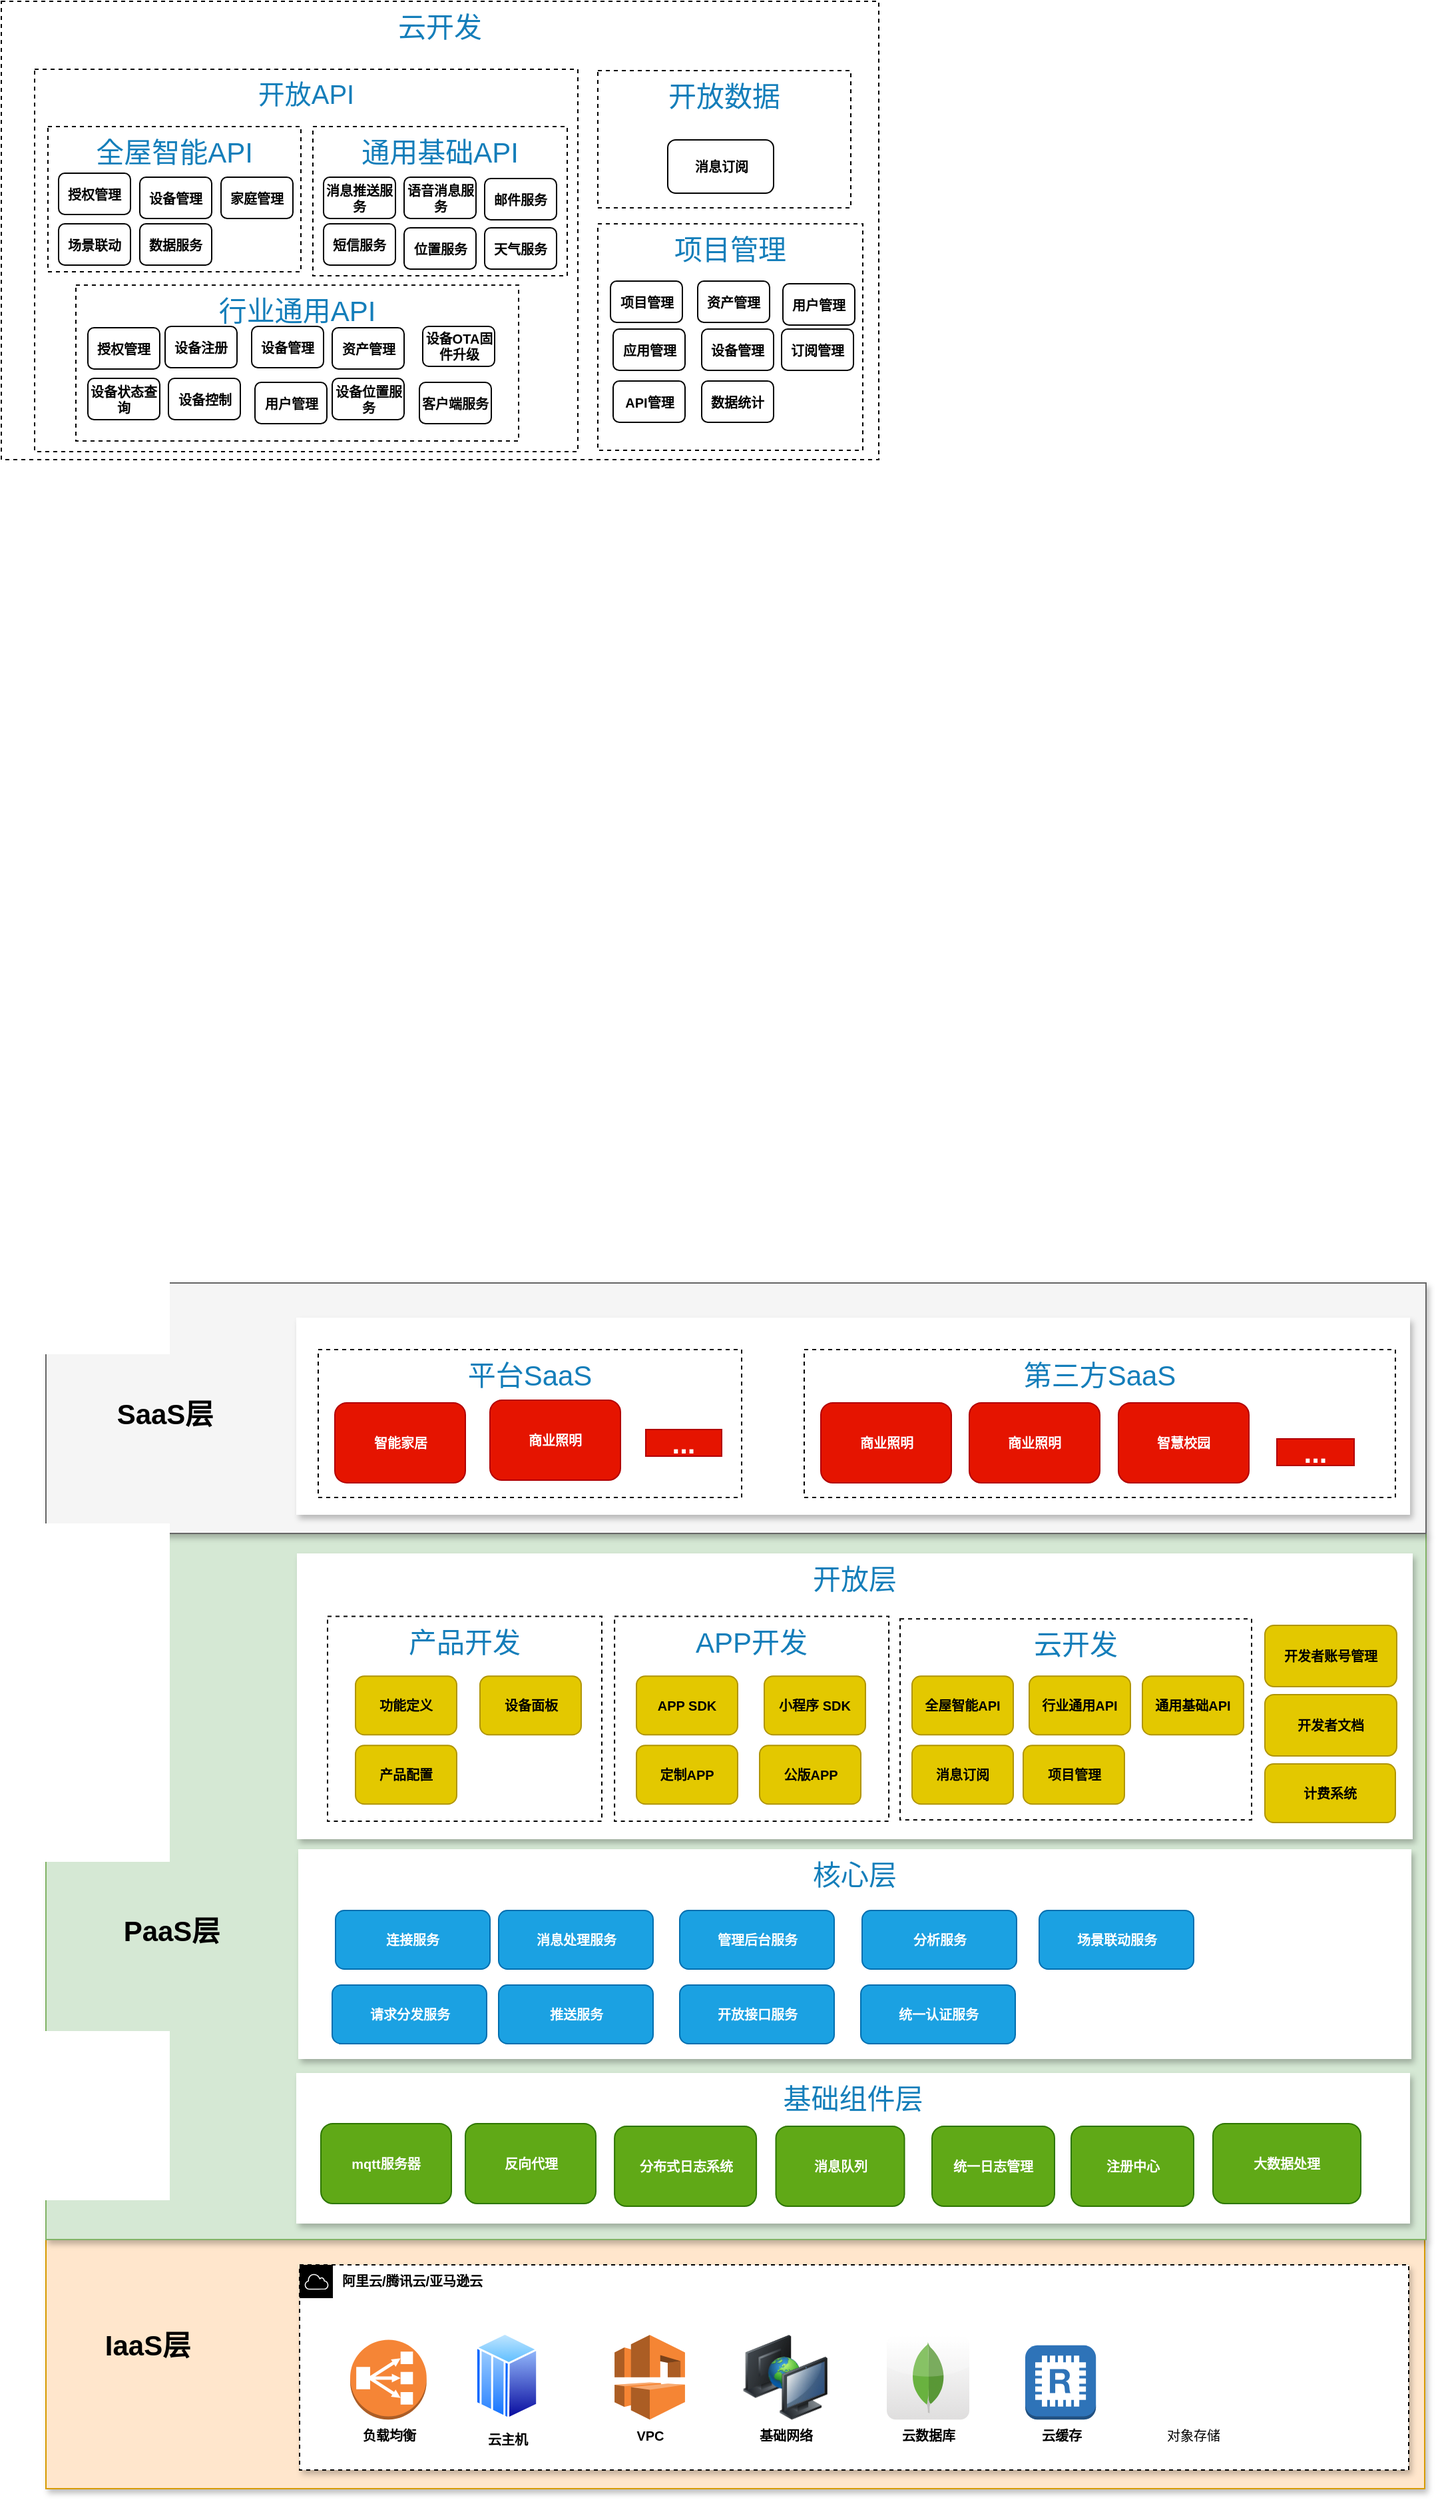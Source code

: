 <mxfile version="14.6.13" type="github">
  <diagram id="Ht1M8jgEwFfnCIfOTk4-" name="Page-1">
    <mxGraphModel dx="1626" dy="2588" grid="0" gridSize="10" guides="1" tooltips="1" connect="1" arrows="1" fold="1" page="1" pageScale="1" pageWidth="1169" pageHeight="827" math="0" shadow="0">
      <root>
        <mxCell id="0" />
        <mxCell id="1" parent="0" />
        <mxCell id="gMzUMs-5NFaY0qNwN4Kw-103" value="云开发" style="dashed=1;verticalAlign=top;fontStyle=0;fontColor=#147EBA;fontSize=21;" parent="1" vertex="1">
          <mxGeometry x="58" y="-1065" width="659" height="344" as="geometry" />
        </mxCell>
        <mxCell id="gMzUMs-5NFaY0qNwN4Kw-52" value="开放API" style="dashed=1;verticalAlign=top;fontStyle=0;fontColor=#147EBA;fontSize=20;" parent="1" vertex="1">
          <mxGeometry x="83" y="-1014" width="408" height="287" as="geometry" />
        </mxCell>
        <mxCell id="gMzUMs-5NFaY0qNwN4Kw-2" value="IaaS层" style="rounded=0;whiteSpace=wrap;html=1;fontSize=21;fillColor=#ffe6cc;strokeColor=#d79b00;shadow=1;" parent="1" vertex="1">
          <mxGeometry x="91.5" y="615" width="1035.5" height="187" as="geometry" />
        </mxCell>
        <mxCell id="Ln0wYWGK2Pg7mDHhLt9o-11" value="阿里云/腾讯云/亚马逊云" style="points=[[0,0],[0.25,0],[0.5,0],[0.75,0],[1,0],[1,0.25],[1,0.5],[1,0.75],[1,1],[0.75,1],[0.5,1],[0.25,1],[0,1],[0,0.75],[0,0.5],[0,0.25]];outlineConnect=0;html=1;whiteSpace=wrap;fontSize=10;fontStyle=1;shape=mxgraph.aws4.group;grIcon=mxgraph.aws4.group_aws_cloud;verticalAlign=top;align=left;spacingLeft=30;dashed=1;shadow=1;" parent="1" vertex="1">
          <mxGeometry x="282" y="634" width="833" height="154" as="geometry" />
        </mxCell>
        <mxCell id="Ln0wYWGK2Pg7mDHhLt9o-27" style="edgeStyle=none;shape=link;rounded=0;orthogonalLoop=1;jettySize=auto;html=1;exitX=1;exitY=1;exitDx=0;exitDy=0;fontStyle=1" parent="1" source="Ln0wYWGK2Pg7mDHhLt9o-11" target="Ln0wYWGK2Pg7mDHhLt9o-11" edge="1">
          <mxGeometry relative="1" as="geometry" />
        </mxCell>
        <mxCell id="1yn95lNJv_hw5B5bu8lK-14" value="&lt;font color=&quot;#000000&quot; style=&quot;font-size: 10px;&quot;&gt;云缓存&lt;/font&gt;" style="outlineConnect=0;dashed=0;verticalLabelPosition=bottom;verticalAlign=top;align=center;html=1;shape=mxgraph.aws3.redis;fillColor=#2E73B8;gradientColor=none;fontColor=#FFFFFF;fontStyle=1;fontSize=10;" parent="1" vertex="1">
          <mxGeometry x="827" y="694.38" width="53.1" height="55.75" as="geometry" />
        </mxCell>
        <mxCell id="gMzUMs-5NFaY0qNwN4Kw-1" value="IaaS层" style="text;html=1;strokeColor=none;fillColor=none;align=center;verticalAlign=middle;whiteSpace=wrap;rounded=0;fontSize=21;fontStyle=1" parent="1" vertex="1">
          <mxGeometry x="117" y="684" width="102" height="20" as="geometry" />
        </mxCell>
        <mxCell id="gMzUMs-5NFaY0qNwN4Kw-5" value="PaaS层" style="rounded=0;whiteSpace=wrap;html=1;fontSize=21;fillColor=#d5e8d4;strokeColor=#82b366;shadow=1;" parent="1" vertex="1">
          <mxGeometry x="91.5" y="85" width="1036.5" height="530" as="geometry" />
        </mxCell>
        <mxCell id="gMzUMs-5NFaY0qNwN4Kw-11" value="云数据库" style="dashed=0;outlineConnect=0;html=1;align=center;labelPosition=center;verticalLabelPosition=bottom;verticalAlign=top;shape=mxgraph.webicons.mongodb;gradientColor=#DFDEDE;fontSize=10;fontStyle=1" parent="1" vertex="1">
          <mxGeometry x="723" y="687.13" width="62" height="63" as="geometry" />
        </mxCell>
        <mxCell id="gMzUMs-5NFaY0qNwN4Kw-12" value="VPC" style="outlineConnect=0;dashed=0;verticalLabelPosition=bottom;verticalAlign=top;align=center;html=1;shape=mxgraph.aws3.vpc;fillColor=#F58534;gradientColor=none;fontSize=10;fontStyle=1" parent="1" vertex="1">
          <mxGeometry x="518.55" y="686.63" width="52.91" height="63.5" as="geometry" />
        </mxCell>
        <mxCell id="gMzUMs-5NFaY0qNwN4Kw-13" value="负载均衡" style="outlineConnect=0;dashed=0;verticalLabelPosition=bottom;verticalAlign=top;align=center;html=1;shape=mxgraph.aws3.classic_load_balancer;fillColor=#F58536;gradientColor=none;fontSize=10;fontStyle=1" parent="1" vertex="1">
          <mxGeometry x="320" y="690.26" width="57.38" height="59.87" as="geometry" />
        </mxCell>
        <mxCell id="gMzUMs-5NFaY0qNwN4Kw-14" value="基础网络" style="image;html=1;image=img/lib/clip_art/computers/Network_2_128x128.png;fontSize=10;fontStyle=1" parent="1" vertex="1">
          <mxGeometry x="615" y="686.51" width="63.62" height="63.62" as="geometry" />
        </mxCell>
        <mxCell id="gMzUMs-5NFaY0qNwN4Kw-15" value="对象存储" style="shape=image;html=1;verticalAlign=top;verticalLabelPosition=bottom;labelBackgroundColor=#ffffff;imageAspect=0;aspect=fixed;image=https://cdn4.iconfinder.com/data/icons/small-n-flat/24/floppy-128.png;fontSize=10;" parent="1" vertex="1">
          <mxGeometry x="918" y="681.13" width="69" height="69" as="geometry" />
        </mxCell>
        <mxCell id="gMzUMs-5NFaY0qNwN4Kw-18" value="云主机" style="aspect=fixed;perimeter=ellipsePerimeter;html=1;align=center;shadow=0;dashed=0;spacingTop=3;image;image=img/lib/active_directory/mainframe_host.svg;fontSize=10;fontStyle=1" parent="1" vertex="1">
          <mxGeometry x="414" y="684.76" width="47.07" height="65.37" as="geometry" />
        </mxCell>
        <mxCell id="gMzUMs-5NFaY0qNwN4Kw-32" value="PaaS层" style="text;html=1;strokeColor=none;fillColor=none;align=center;verticalAlign=middle;whiteSpace=wrap;rounded=0;fontSize=21;fontStyle=1" parent="1" vertex="1">
          <mxGeometry x="134.5" y="373" width="102" height="20" as="geometry" />
        </mxCell>
        <mxCell id="gMzUMs-5NFaY0qNwN4Kw-17" value="基础组件层" style="dashed=1;verticalAlign=top;fontStyle=0;fontColor=#147EBA;fontSize=21;strokeColor=none;shadow=1;" parent="1" vertex="1">
          <mxGeometry x="279.5" y="490" width="836.5" height="113" as="geometry" />
        </mxCell>
        <mxCell id="gMzUMs-5NFaY0qNwN4Kw-7" value="分布式日志系统" style="rounded=1;whiteSpace=wrap;html=1;fontSize=10;fontStyle=1;fillColor=#60a917;strokeColor=#2D7600;fontColor=#ffffff;" parent="1" vertex="1">
          <mxGeometry x="518.55" y="530" width="106.5" height="60" as="geometry" />
        </mxCell>
        <mxCell id="gMzUMs-5NFaY0qNwN4Kw-9" value="消息队列" style="rounded=1;whiteSpace=wrap;html=1;fontSize=10;fontStyle=1;fillColor=#60a917;strokeColor=#2D7600;fontColor=#ffffff;" parent="1" vertex="1">
          <mxGeometry x="639.75" y="530" width="96.5" height="60" as="geometry" />
        </mxCell>
        <mxCell id="gMzUMs-5NFaY0qNwN4Kw-10" value="统一日志管理" style="rounded=1;whiteSpace=wrap;html=1;fontSize=10;fontStyle=1;fillColor=#60a917;strokeColor=#2D7600;fontColor=#ffffff;" parent="1" vertex="1">
          <mxGeometry x="757" y="530" width="92" height="60" as="geometry" />
        </mxCell>
        <mxCell id="gMzUMs-5NFaY0qNwN4Kw-16" value="mqtt服务器" style="rounded=1;whiteSpace=wrap;html=1;fontSize=10;fontStyle=1;fillColor=#60a917;strokeColor=#2D7600;fontColor=#ffffff;" parent="1" vertex="1">
          <mxGeometry x="298" y="528" width="98" height="60" as="geometry" />
        </mxCell>
        <mxCell id="gMzUMs-5NFaY0qNwN4Kw-28" value="大数据处理" style="rounded=1;whiteSpace=wrap;html=1;fontSize=10;fontStyle=1;fillColor=#60a917;strokeColor=#2D7600;fontColor=#ffffff;" parent="1" vertex="1">
          <mxGeometry x="968" y="528" width="111" height="60" as="geometry" />
        </mxCell>
        <mxCell id="gMzUMs-5NFaY0qNwN4Kw-31" value="反向代理" style="rounded=1;whiteSpace=wrap;html=1;fontSize=10;fontStyle=1;fillColor=#60a917;strokeColor=#2D7600;fontColor=#ffffff;" parent="1" vertex="1">
          <mxGeometry x="406.5" y="528" width="98" height="60" as="geometry" />
        </mxCell>
        <mxCell id="gMzUMs-5NFaY0qNwN4Kw-33" value="核心层" style="dashed=1;verticalAlign=top;fontStyle=0;fontColor=#147EBA;fontSize=21;strokeColor=none;shadow=1;" parent="1" vertex="1">
          <mxGeometry x="281" y="322" width="836" height="157.5" as="geometry" />
        </mxCell>
        <mxCell id="gMzUMs-5NFaY0qNwN4Kw-19" value="连接服务" style="rounded=1;whiteSpace=wrap;html=1;fontSize=10;fontStyle=1;fillColor=#1ba1e2;strokeColor=#006EAF;fontColor=#ffffff;" parent="1" vertex="1">
          <mxGeometry x="309" y="368" width="116" height="44" as="geometry" />
        </mxCell>
        <mxCell id="gMzUMs-5NFaY0qNwN4Kw-21" value="消息处理服务" style="rounded=1;whiteSpace=wrap;html=1;fontSize=10;fontStyle=1;fillColor=#1ba1e2;strokeColor=#006EAF;fontColor=#ffffff;" parent="1" vertex="1">
          <mxGeometry x="431.5" y="368" width="116" height="44" as="geometry" />
        </mxCell>
        <mxCell id="gMzUMs-5NFaY0qNwN4Kw-22" value="管理后台服务" style="rounded=1;whiteSpace=wrap;html=1;fontSize=10;fontStyle=1;fillColor=#1ba1e2;strokeColor=#006EAF;fontColor=#ffffff;" parent="1" vertex="1">
          <mxGeometry x="567.5" y="368" width="116" height="44" as="geometry" />
        </mxCell>
        <mxCell id="gMzUMs-5NFaY0qNwN4Kw-23" value="分析服务" style="rounded=1;whiteSpace=wrap;html=1;fontSize=10;fontStyle=1;fillColor=#1ba1e2;strokeColor=#006EAF;fontColor=#ffffff;" parent="1" vertex="1">
          <mxGeometry x="704.5" y="368" width="116" height="44" as="geometry" />
        </mxCell>
        <mxCell id="gMzUMs-5NFaY0qNwN4Kw-24" value="场景联动服务" style="rounded=1;whiteSpace=wrap;html=1;fontSize=10;fontStyle=1;fillColor=#1ba1e2;strokeColor=#006EAF;fontColor=#ffffff;" parent="1" vertex="1">
          <mxGeometry x="837.5" y="368" width="116" height="44" as="geometry" />
        </mxCell>
        <mxCell id="gMzUMs-5NFaY0qNwN4Kw-25" value="统一认证服务" style="rounded=1;whiteSpace=wrap;html=1;fontSize=10;fontStyle=1;fillColor=#1ba1e2;strokeColor=#006EAF;fontColor=#ffffff;" parent="1" vertex="1">
          <mxGeometry x="703.5" y="424" width="116" height="44" as="geometry" />
        </mxCell>
        <mxCell id="gMzUMs-5NFaY0qNwN4Kw-26" value="请求分发服务" style="rounded=1;whiteSpace=wrap;html=1;fontSize=10;fontStyle=1;fillColor=#1ba1e2;strokeColor=#006EAF;fontColor=#ffffff;" parent="1" vertex="1">
          <mxGeometry x="306.5" y="424" width="116" height="44" as="geometry" />
        </mxCell>
        <mxCell id="gMzUMs-5NFaY0qNwN4Kw-27" value="推送服务" style="rounded=1;whiteSpace=wrap;html=1;fontSize=10;fontStyle=1;fillColor=#1ba1e2;strokeColor=#006EAF;fontColor=#ffffff;" parent="1" vertex="1">
          <mxGeometry x="431.5" y="424" width="116" height="44" as="geometry" />
        </mxCell>
        <mxCell id="gMzUMs-5NFaY0qNwN4Kw-34" value="开放层" style="dashed=1;verticalAlign=top;fontStyle=0;fontColor=#147EBA;fontSize=21;strokeColor=none;shadow=1;" parent="1" vertex="1">
          <mxGeometry x="280" y="100" width="838" height="214.5" as="geometry" />
        </mxCell>
        <mxCell id="gMzUMs-5NFaY0qNwN4Kw-29" value="开放接口服务" style="rounded=1;whiteSpace=wrap;html=1;fontSize=10;fontStyle=1;fillColor=#1ba1e2;strokeColor=#006EAF;fontColor=#ffffff;" parent="1" vertex="1">
          <mxGeometry x="567.5" y="424" width="116" height="44" as="geometry" />
        </mxCell>
        <mxCell id="gMzUMs-5NFaY0qNwN4Kw-44" value="产品开发" style="dashed=1;verticalAlign=top;fontStyle=0;fontColor=#147EBA;fontSize=21;" parent="1" vertex="1">
          <mxGeometry x="303" y="147.25" width="206" height="153.75" as="geometry" />
        </mxCell>
        <mxCell id="gMzUMs-5NFaY0qNwN4Kw-35" value="功能定义" style="rounded=1;whiteSpace=wrap;html=1;fontSize=10;fontStyle=1;fillColor=#e3c800;strokeColor=#B09500;fontColor=#000000;" parent="1" vertex="1">
          <mxGeometry x="324" y="192.12" width="76" height="44" as="geometry" />
        </mxCell>
        <mxCell id="gMzUMs-5NFaY0qNwN4Kw-39" value="设备面板" style="rounded=1;whiteSpace=wrap;html=1;fontSize=10;fontStyle=1;fillColor=#e3c800;strokeColor=#B09500;fontColor=#000000;" parent="1" vertex="1">
          <mxGeometry x="417.5" y="192.12" width="76" height="44" as="geometry" />
        </mxCell>
        <mxCell id="gMzUMs-5NFaY0qNwN4Kw-40" value="产品配置" style="rounded=1;whiteSpace=wrap;html=1;fontSize=10;fontStyle=1;fillColor=#e3c800;strokeColor=#B09500;fontColor=#000000;" parent="1" vertex="1">
          <mxGeometry x="324" y="244.12" width="76" height="44" as="geometry" />
        </mxCell>
        <mxCell id="gMzUMs-5NFaY0qNwN4Kw-46" value="APP开发" style="dashed=1;verticalAlign=top;fontStyle=0;fontColor=#147EBA;fontSize=21;" parent="1" vertex="1">
          <mxGeometry x="518.55" y="147.25" width="206" height="153.75" as="geometry" />
        </mxCell>
        <mxCell id="gMzUMs-5NFaY0qNwN4Kw-42" value="APP SDK" style="rounded=1;whiteSpace=wrap;html=1;fontSize=10;fontStyle=1;fillColor=#e3c800;strokeColor=#B09500;fontColor=#000000;" parent="1" vertex="1">
          <mxGeometry x="535" y="192.12" width="76" height="44" as="geometry" />
        </mxCell>
        <mxCell id="gMzUMs-5NFaY0qNwN4Kw-43" value="小程序&amp;nbsp;SDK" style="rounded=1;whiteSpace=wrap;html=1;fontSize=10;fontStyle=1;fillColor=#e3c800;strokeColor=#B09500;fontColor=#000000;" parent="1" vertex="1">
          <mxGeometry x="631" y="192.12" width="76" height="44" as="geometry" />
        </mxCell>
        <mxCell id="gMzUMs-5NFaY0qNwN4Kw-47" value="开发者账号管理" style="rounded=1;whiteSpace=wrap;html=1;fontSize=10;fontStyle=1;fillColor=#e3c800;strokeColor=#B09500;fontColor=#000000;" parent="1" vertex="1">
          <mxGeometry x="1007" y="154" width="99" height="46" as="geometry" />
        </mxCell>
        <mxCell id="gMzUMs-5NFaY0qNwN4Kw-48" value="计费系统" style="rounded=1;whiteSpace=wrap;html=1;fontSize=10;fontStyle=1;fillColor=#e3c800;strokeColor=#B09500;fontColor=#000000;" parent="1" vertex="1">
          <mxGeometry x="1007" y="258" width="98" height="44" as="geometry" />
        </mxCell>
        <mxCell id="gMzUMs-5NFaY0qNwN4Kw-49" value="注册中心" style="rounded=1;whiteSpace=wrap;html=1;fontSize=10;fontStyle=1;fillColor=#60a917;strokeColor=#2D7600;fontColor=#ffffff;" parent="1" vertex="1">
          <mxGeometry x="861.5" y="530" width="92" height="60" as="geometry" />
        </mxCell>
        <mxCell id="gMzUMs-5NFaY0qNwN4Kw-51" value="项目管理" style="dashed=1;verticalAlign=top;fontStyle=0;fontColor=#147EBA;fontSize=21;" parent="1" vertex="1">
          <mxGeometry x="506" y="-898" width="199" height="170" as="geometry" />
        </mxCell>
        <mxCell id="gMzUMs-5NFaY0qNwN4Kw-54" value="全屋智能API" style="dashed=1;verticalAlign=top;fontStyle=0;fontColor=#147EBA;fontSize=21;" parent="1" vertex="1">
          <mxGeometry x="93" y="-971" width="190" height="109" as="geometry" />
        </mxCell>
        <mxCell id="gMzUMs-5NFaY0qNwN4Kw-56" value="授权管理" style="rounded=1;whiteSpace=wrap;html=1;fontSize=10;fontStyle=1" parent="1" vertex="1">
          <mxGeometry x="101" y="-936" width="54" height="31" as="geometry" />
        </mxCell>
        <mxCell id="gMzUMs-5NFaY0qNwN4Kw-57" value="设备管理" style="rounded=1;whiteSpace=wrap;html=1;fontSize=10;fontStyle=1" parent="1" vertex="1">
          <mxGeometry x="162" y="-933" width="54" height="31" as="geometry" />
        </mxCell>
        <mxCell id="gMzUMs-5NFaY0qNwN4Kw-58" value="家庭管理" style="rounded=1;whiteSpace=wrap;html=1;fontSize=10;fontStyle=1" parent="1" vertex="1">
          <mxGeometry x="223" y="-933" width="54" height="31" as="geometry" />
        </mxCell>
        <mxCell id="gMzUMs-5NFaY0qNwN4Kw-59" value="场景联动" style="rounded=1;whiteSpace=wrap;html=1;fontSize=10;fontStyle=1" parent="1" vertex="1">
          <mxGeometry x="101" y="-898" width="54" height="31" as="geometry" />
        </mxCell>
        <mxCell id="gMzUMs-5NFaY0qNwN4Kw-60" value="数据服务" style="rounded=1;whiteSpace=wrap;html=1;fontSize=10;fontStyle=1" parent="1" vertex="1">
          <mxGeometry x="162" y="-898" width="54" height="31" as="geometry" />
        </mxCell>
        <mxCell id="gMzUMs-5NFaY0qNwN4Kw-61" value="行业通用API" style="dashed=1;verticalAlign=top;fontStyle=0;fontColor=#147EBA;fontSize=21;" parent="1" vertex="1">
          <mxGeometry x="114" y="-852" width="332.5" height="117" as="geometry" />
        </mxCell>
        <mxCell id="gMzUMs-5NFaY0qNwN4Kw-62" value="授权管理" style="rounded=1;whiteSpace=wrap;html=1;fontSize=10;fontStyle=1" parent="1" vertex="1">
          <mxGeometry x="123" y="-820" width="54" height="31" as="geometry" />
        </mxCell>
        <mxCell id="gMzUMs-5NFaY0qNwN4Kw-63" value="设备管理" style="rounded=1;whiteSpace=wrap;html=1;fontSize=10;fontStyle=1" parent="1" vertex="1">
          <mxGeometry x="246" y="-821" width="54" height="31" as="geometry" />
        </mxCell>
        <mxCell id="gMzUMs-5NFaY0qNwN4Kw-64" value="设备注册" style="rounded=1;whiteSpace=wrap;html=1;fontSize=10;fontStyle=1" parent="1" vertex="1">
          <mxGeometry x="181" y="-821" width="54" height="31" as="geometry" />
        </mxCell>
        <mxCell id="gMzUMs-5NFaY0qNwN4Kw-65" value="设备状态查询" style="rounded=1;whiteSpace=wrap;html=1;fontSize=10;fontStyle=1" parent="1" vertex="1">
          <mxGeometry x="123" y="-782" width="54" height="31" as="geometry" />
        </mxCell>
        <mxCell id="gMzUMs-5NFaY0qNwN4Kw-66" value="设备控制" style="rounded=1;whiteSpace=wrap;html=1;fontSize=10;fontStyle=1" parent="1" vertex="1">
          <mxGeometry x="183.5" y="-782" width="54" height="31" as="geometry" />
        </mxCell>
        <mxCell id="gMzUMs-5NFaY0qNwN4Kw-67" value="用户管理" style="rounded=1;whiteSpace=wrap;html=1;fontSize=10;fontStyle=1" parent="1" vertex="1">
          <mxGeometry x="248.5" y="-779" width="54" height="31" as="geometry" />
        </mxCell>
        <mxCell id="gMzUMs-5NFaY0qNwN4Kw-68" value="资产管理" style="rounded=1;whiteSpace=wrap;html=1;fontSize=10;fontStyle=1" parent="1" vertex="1">
          <mxGeometry x="306.5" y="-820" width="54" height="31" as="geometry" />
        </mxCell>
        <mxCell id="gMzUMs-5NFaY0qNwN4Kw-70" value="设备位置服务" style="rounded=1;whiteSpace=wrap;html=1;fontSize=10;fontStyle=1" parent="1" vertex="1">
          <mxGeometry x="306.5" y="-782" width="54" height="31" as="geometry" />
        </mxCell>
        <mxCell id="gMzUMs-5NFaY0qNwN4Kw-71" value="设备OTA固件升级" style="rounded=1;whiteSpace=wrap;html=1;fontSize=10;fontStyle=1" parent="1" vertex="1">
          <mxGeometry x="374.5" y="-821" width="54" height="30" as="geometry" />
        </mxCell>
        <mxCell id="gMzUMs-5NFaY0qNwN4Kw-72" value="客户端服务" style="rounded=1;whiteSpace=wrap;html=1;fontSize=10;fontStyle=1" parent="1" vertex="1">
          <mxGeometry x="372" y="-779" width="54" height="31" as="geometry" />
        </mxCell>
        <mxCell id="gMzUMs-5NFaY0qNwN4Kw-73" value="通用基础API" style="dashed=1;verticalAlign=top;fontStyle=0;fontColor=#147EBA;fontSize=21;" parent="1" vertex="1">
          <mxGeometry x="292" y="-971" width="191" height="112" as="geometry" />
        </mxCell>
        <mxCell id="gMzUMs-5NFaY0qNwN4Kw-74" value="消息推送服务" style="rounded=1;whiteSpace=wrap;html=1;fontSize=10;fontStyle=1" parent="1" vertex="1">
          <mxGeometry x="300" y="-933" width="54" height="31" as="geometry" />
        </mxCell>
        <mxCell id="gMzUMs-5NFaY0qNwN4Kw-75" value="语音消息服务" style="rounded=1;whiteSpace=wrap;html=1;fontSize=10;fontStyle=1" parent="1" vertex="1">
          <mxGeometry x="360.5" y="-933" width="54" height="31" as="geometry" />
        </mxCell>
        <mxCell id="gMzUMs-5NFaY0qNwN4Kw-76" value="邮件服务" style="rounded=1;whiteSpace=wrap;html=1;fontSize=10;fontStyle=1" parent="1" vertex="1">
          <mxGeometry x="421" y="-932" width="54" height="31" as="geometry" />
        </mxCell>
        <mxCell id="gMzUMs-5NFaY0qNwN4Kw-77" value="短信服务" style="rounded=1;whiteSpace=wrap;html=1;fontSize=10;fontStyle=1" parent="1" vertex="1">
          <mxGeometry x="300" y="-898" width="54" height="31" as="geometry" />
        </mxCell>
        <mxCell id="gMzUMs-5NFaY0qNwN4Kw-78" value="位置服务" style="rounded=1;whiteSpace=wrap;html=1;fontSize=10;fontStyle=1" parent="1" vertex="1">
          <mxGeometry x="360.5" y="-895" width="54" height="31" as="geometry" />
        </mxCell>
        <mxCell id="gMzUMs-5NFaY0qNwN4Kw-80" value="天气服务" style="rounded=1;whiteSpace=wrap;html=1;fontSize=10;fontStyle=1" parent="1" vertex="1">
          <mxGeometry x="421" y="-895" width="54" height="31" as="geometry" />
        </mxCell>
        <mxCell id="gMzUMs-5NFaY0qNwN4Kw-89" value="定制APP" style="rounded=1;whiteSpace=wrap;html=1;fontSize=10;fontStyle=1;fillColor=#e3c800;strokeColor=#B09500;fontColor=#000000;" parent="1" vertex="1">
          <mxGeometry x="535" y="244.12" width="76" height="44" as="geometry" />
        </mxCell>
        <mxCell id="gMzUMs-5NFaY0qNwN4Kw-90" value="公版APP" style="rounded=1;whiteSpace=wrap;html=1;fontSize=10;fontStyle=1;fillColor=#e3c800;strokeColor=#B09500;fontColor=#000000;" parent="1" vertex="1">
          <mxGeometry x="627.5" y="244.12" width="76" height="44" as="geometry" />
        </mxCell>
        <mxCell id="gMzUMs-5NFaY0qNwN4Kw-91" value="项目管理" style="rounded=1;whiteSpace=wrap;html=1;fontSize=10;fontStyle=1" parent="1" vertex="1">
          <mxGeometry x="515.5" y="-855" width="54" height="31" as="geometry" />
        </mxCell>
        <mxCell id="gMzUMs-5NFaY0qNwN4Kw-93" value="资产管理" style="rounded=1;whiteSpace=wrap;html=1;fontSize=10;fontStyle=1" parent="1" vertex="1">
          <mxGeometry x="581" y="-855" width="54" height="31" as="geometry" />
        </mxCell>
        <mxCell id="gMzUMs-5NFaY0qNwN4Kw-94" value="用户管理" style="rounded=1;whiteSpace=wrap;html=1;fontSize=10;fontStyle=1" parent="1" vertex="1">
          <mxGeometry x="645" y="-853" width="54" height="31" as="geometry" />
        </mxCell>
        <mxCell id="gMzUMs-5NFaY0qNwN4Kw-95" value="应用管理" style="rounded=1;whiteSpace=wrap;html=1;fontSize=10;fontStyle=1" parent="1" vertex="1">
          <mxGeometry x="517.5" y="-819" width="54" height="31" as="geometry" />
        </mxCell>
        <mxCell id="gMzUMs-5NFaY0qNwN4Kw-96" value="设备管理" style="rounded=1;whiteSpace=wrap;html=1;fontSize=10;fontStyle=1" parent="1" vertex="1">
          <mxGeometry x="584" y="-819" width="54" height="31" as="geometry" />
        </mxCell>
        <mxCell id="gMzUMs-5NFaY0qNwN4Kw-97" value="订阅管理" style="rounded=1;whiteSpace=wrap;html=1;fontSize=10;fontStyle=1" parent="1" vertex="1">
          <mxGeometry x="644" y="-819" width="54" height="31" as="geometry" />
        </mxCell>
        <mxCell id="gMzUMs-5NFaY0qNwN4Kw-98" value="API管理" style="rounded=1;whiteSpace=wrap;html=1;fontSize=10;fontStyle=1" parent="1" vertex="1">
          <mxGeometry x="517.5" y="-780" width="54" height="31" as="geometry" />
        </mxCell>
        <mxCell id="gMzUMs-5NFaY0qNwN4Kw-99" value="数据统计" style="rounded=1;whiteSpace=wrap;html=1;fontSize=10;fontStyle=1" parent="1" vertex="1">
          <mxGeometry x="584" y="-780" width="54" height="31" as="geometry" />
        </mxCell>
        <mxCell id="gMzUMs-5NFaY0qNwN4Kw-100" value="开放数据" style="dashed=1;verticalAlign=top;fontStyle=0;fontColor=#147EBA;fontSize=21;" parent="1" vertex="1">
          <mxGeometry x="506" y="-1013" width="190" height="103" as="geometry" />
        </mxCell>
        <mxCell id="gMzUMs-5NFaY0qNwN4Kw-101" value="消息订阅" style="rounded=1;whiteSpace=wrap;html=1;fontSize=10;fontStyle=1" parent="1" vertex="1">
          <mxGeometry x="558.5" y="-961" width="79.5" height="40" as="geometry" />
        </mxCell>
        <mxCell id="gMzUMs-5NFaY0qNwN4Kw-113" value="云开发" style="dashed=1;verticalAlign=top;fontStyle=0;fontColor=#147EBA;fontSize=21;" parent="1" vertex="1">
          <mxGeometry x="733" y="149.12" width="264" height="150.88" as="geometry" />
        </mxCell>
        <mxCell id="gMzUMs-5NFaY0qNwN4Kw-114" value="全屋智能API" style="rounded=1;whiteSpace=wrap;html=1;fontSize=10;fontStyle=1;fillColor=#e3c800;strokeColor=#B09500;fontColor=#000000;" parent="1" vertex="1">
          <mxGeometry x="742" y="192.12" width="76" height="44" as="geometry" />
        </mxCell>
        <mxCell id="gMzUMs-5NFaY0qNwN4Kw-115" value="通用基础API" style="rounded=1;whiteSpace=wrap;html=1;fontSize=10;fontStyle=1;fillColor=#e3c800;strokeColor=#B09500;fontColor=#000000;" parent="1" vertex="1">
          <mxGeometry x="915" y="192.12" width="76" height="44" as="geometry" />
        </mxCell>
        <mxCell id="gMzUMs-5NFaY0qNwN4Kw-116" value="消息订阅" style="rounded=1;whiteSpace=wrap;html=1;fontSize=10;fontStyle=1;fillColor=#e3c800;strokeColor=#B09500;fontColor=#000000;" parent="1" vertex="1">
          <mxGeometry x="742" y="244.12" width="76" height="44" as="geometry" />
        </mxCell>
        <mxCell id="gMzUMs-5NFaY0qNwN4Kw-117" value="项目管理" style="rounded=1;whiteSpace=wrap;html=1;fontSize=10;fontStyle=1;fillColor=#e3c800;strokeColor=#B09500;fontColor=#000000;" parent="1" vertex="1">
          <mxGeometry x="825.5" y="244.12" width="76" height="44" as="geometry" />
        </mxCell>
        <mxCell id="gMzUMs-5NFaY0qNwN4Kw-118" value="行业通用API" style="rounded=1;whiteSpace=wrap;html=1;fontSize=10;fontStyle=1;fillColor=#e3c800;strokeColor=#B09500;fontColor=#000000;" parent="1" vertex="1">
          <mxGeometry x="830" y="192.12" width="76" height="44" as="geometry" />
        </mxCell>
        <mxCell id="gMzUMs-5NFaY0qNwN4Kw-119" value="" style="rounded=0;whiteSpace=wrap;html=1;fontSize=21;fillColor=#f5f5f5;strokeColor=#666666;fontColor=#333333;sketch=0;shadow=1;" parent="1" vertex="1">
          <mxGeometry x="91.5" y="-103" width="1036.5" height="188" as="geometry" />
        </mxCell>
        <mxCell id="gMzUMs-5NFaY0qNwN4Kw-120" value="SaaS层" style="text;html=1;strokeColor=none;fillColor=none;align=center;verticalAlign=middle;whiteSpace=wrap;rounded=0;fontSize=21;fontStyle=1" parent="1" vertex="1">
          <mxGeometry x="130" y="-15" width="102" height="20" as="geometry" />
        </mxCell>
        <mxCell id="gMzUMs-5NFaY0qNwN4Kw-121" value="" style="dashed=1;verticalAlign=top;fontStyle=0;fontColor=#147EBA;fontSize=21;strokeColor=none;shadow=1;" parent="1" vertex="1">
          <mxGeometry x="279.5" y="-77" width="836.5" height="148" as="geometry" />
        </mxCell>
        <mxCell id="gMzUMs-5NFaY0qNwN4Kw-158" value="平台SaaS" style="dashed=1;verticalAlign=top;fontStyle=0;fontColor=#147EBA;fontSize=21;" parent="1" vertex="1">
          <mxGeometry x="296" y="-53" width="318" height="111" as="geometry" />
        </mxCell>
        <mxCell id="gMzUMs-5NFaY0qNwN4Kw-125" value="智能家居" style="rounded=1;whiteSpace=wrap;html=1;fontSize=10;fontStyle=1;fillColor=#e51400;strokeColor=#B20000;fontColor=#ffffff;" parent="1" vertex="1">
          <mxGeometry x="308.5" y="-13" width="98" height="60" as="geometry" />
        </mxCell>
        <mxCell id="gMzUMs-5NFaY0qNwN4Kw-127" value="商业照明" style="rounded=1;whiteSpace=wrap;html=1;fontSize=10;fontStyle=1;fillColor=#e51400;strokeColor=#B20000;fontColor=#ffffff;" parent="1" vertex="1">
          <mxGeometry x="425" y="-15" width="98" height="60" as="geometry" />
        </mxCell>
        <mxCell id="gMzUMs-5NFaY0qNwN4Kw-157" value="..." style="text;html=1;strokeColor=#B20000;fillColor=#e51400;align=center;verticalAlign=middle;whiteSpace=wrap;rounded=0;fontSize=21;fontStyle=1;fontColor=#ffffff;" parent="1" vertex="1">
          <mxGeometry x="542" y="7" width="57" height="20" as="geometry" />
        </mxCell>
        <mxCell id="gMzUMs-5NFaY0qNwN4Kw-159" value="第三方SaaS" style="dashed=1;verticalAlign=top;fontStyle=0;fontColor=#147EBA;fontSize=21;" parent="1" vertex="1">
          <mxGeometry x="661" y="-53" width="444" height="111" as="geometry" />
        </mxCell>
        <mxCell id="gMzUMs-5NFaY0qNwN4Kw-160" value="商业照明" style="rounded=1;whiteSpace=wrap;html=1;fontSize=10;fontStyle=1;fillColor=#e51400;strokeColor=#B20000;fontColor=#ffffff;" parent="1" vertex="1">
          <mxGeometry x="673.5" y="-13" width="98" height="60" as="geometry" />
        </mxCell>
        <mxCell id="gMzUMs-5NFaY0qNwN4Kw-161" value="..." style="text;html=1;strokeColor=#B20000;fillColor=#e51400;align=center;verticalAlign=middle;whiteSpace=wrap;rounded=0;fontSize=21;fontStyle=1;fontColor=#ffffff;" parent="1" vertex="1">
          <mxGeometry x="1016" y="14" width="58" height="20" as="geometry" />
        </mxCell>
        <mxCell id="pWaMpRXz0NsTzL8wll6D-1" value="商业照明" style="rounded=1;whiteSpace=wrap;html=1;fontSize=10;fontStyle=1;fillColor=#e51400;strokeColor=#B20000;fontColor=#ffffff;" vertex="1" parent="1">
          <mxGeometry x="785" y="-13" width="98" height="60" as="geometry" />
        </mxCell>
        <mxCell id="pWaMpRXz0NsTzL8wll6D-2" value="智慧校园" style="rounded=1;whiteSpace=wrap;html=1;fontSize=10;fontStyle=1;fillColor=#e51400;strokeColor=#B20000;fontColor=#ffffff;" vertex="1" parent="1">
          <mxGeometry x="897" y="-13" width="98" height="60" as="geometry" />
        </mxCell>
        <mxCell id="pWaMpRXz0NsTzL8wll6D-3" value="开发者文档" style="rounded=1;whiteSpace=wrap;html=1;fontSize=10;fontStyle=1;fillColor=#e3c800;strokeColor=#B09500;fontColor=#000000;" vertex="1" parent="1">
          <mxGeometry x="1007" y="206" width="99" height="46" as="geometry" />
        </mxCell>
      </root>
    </mxGraphModel>
  </diagram>
</mxfile>
